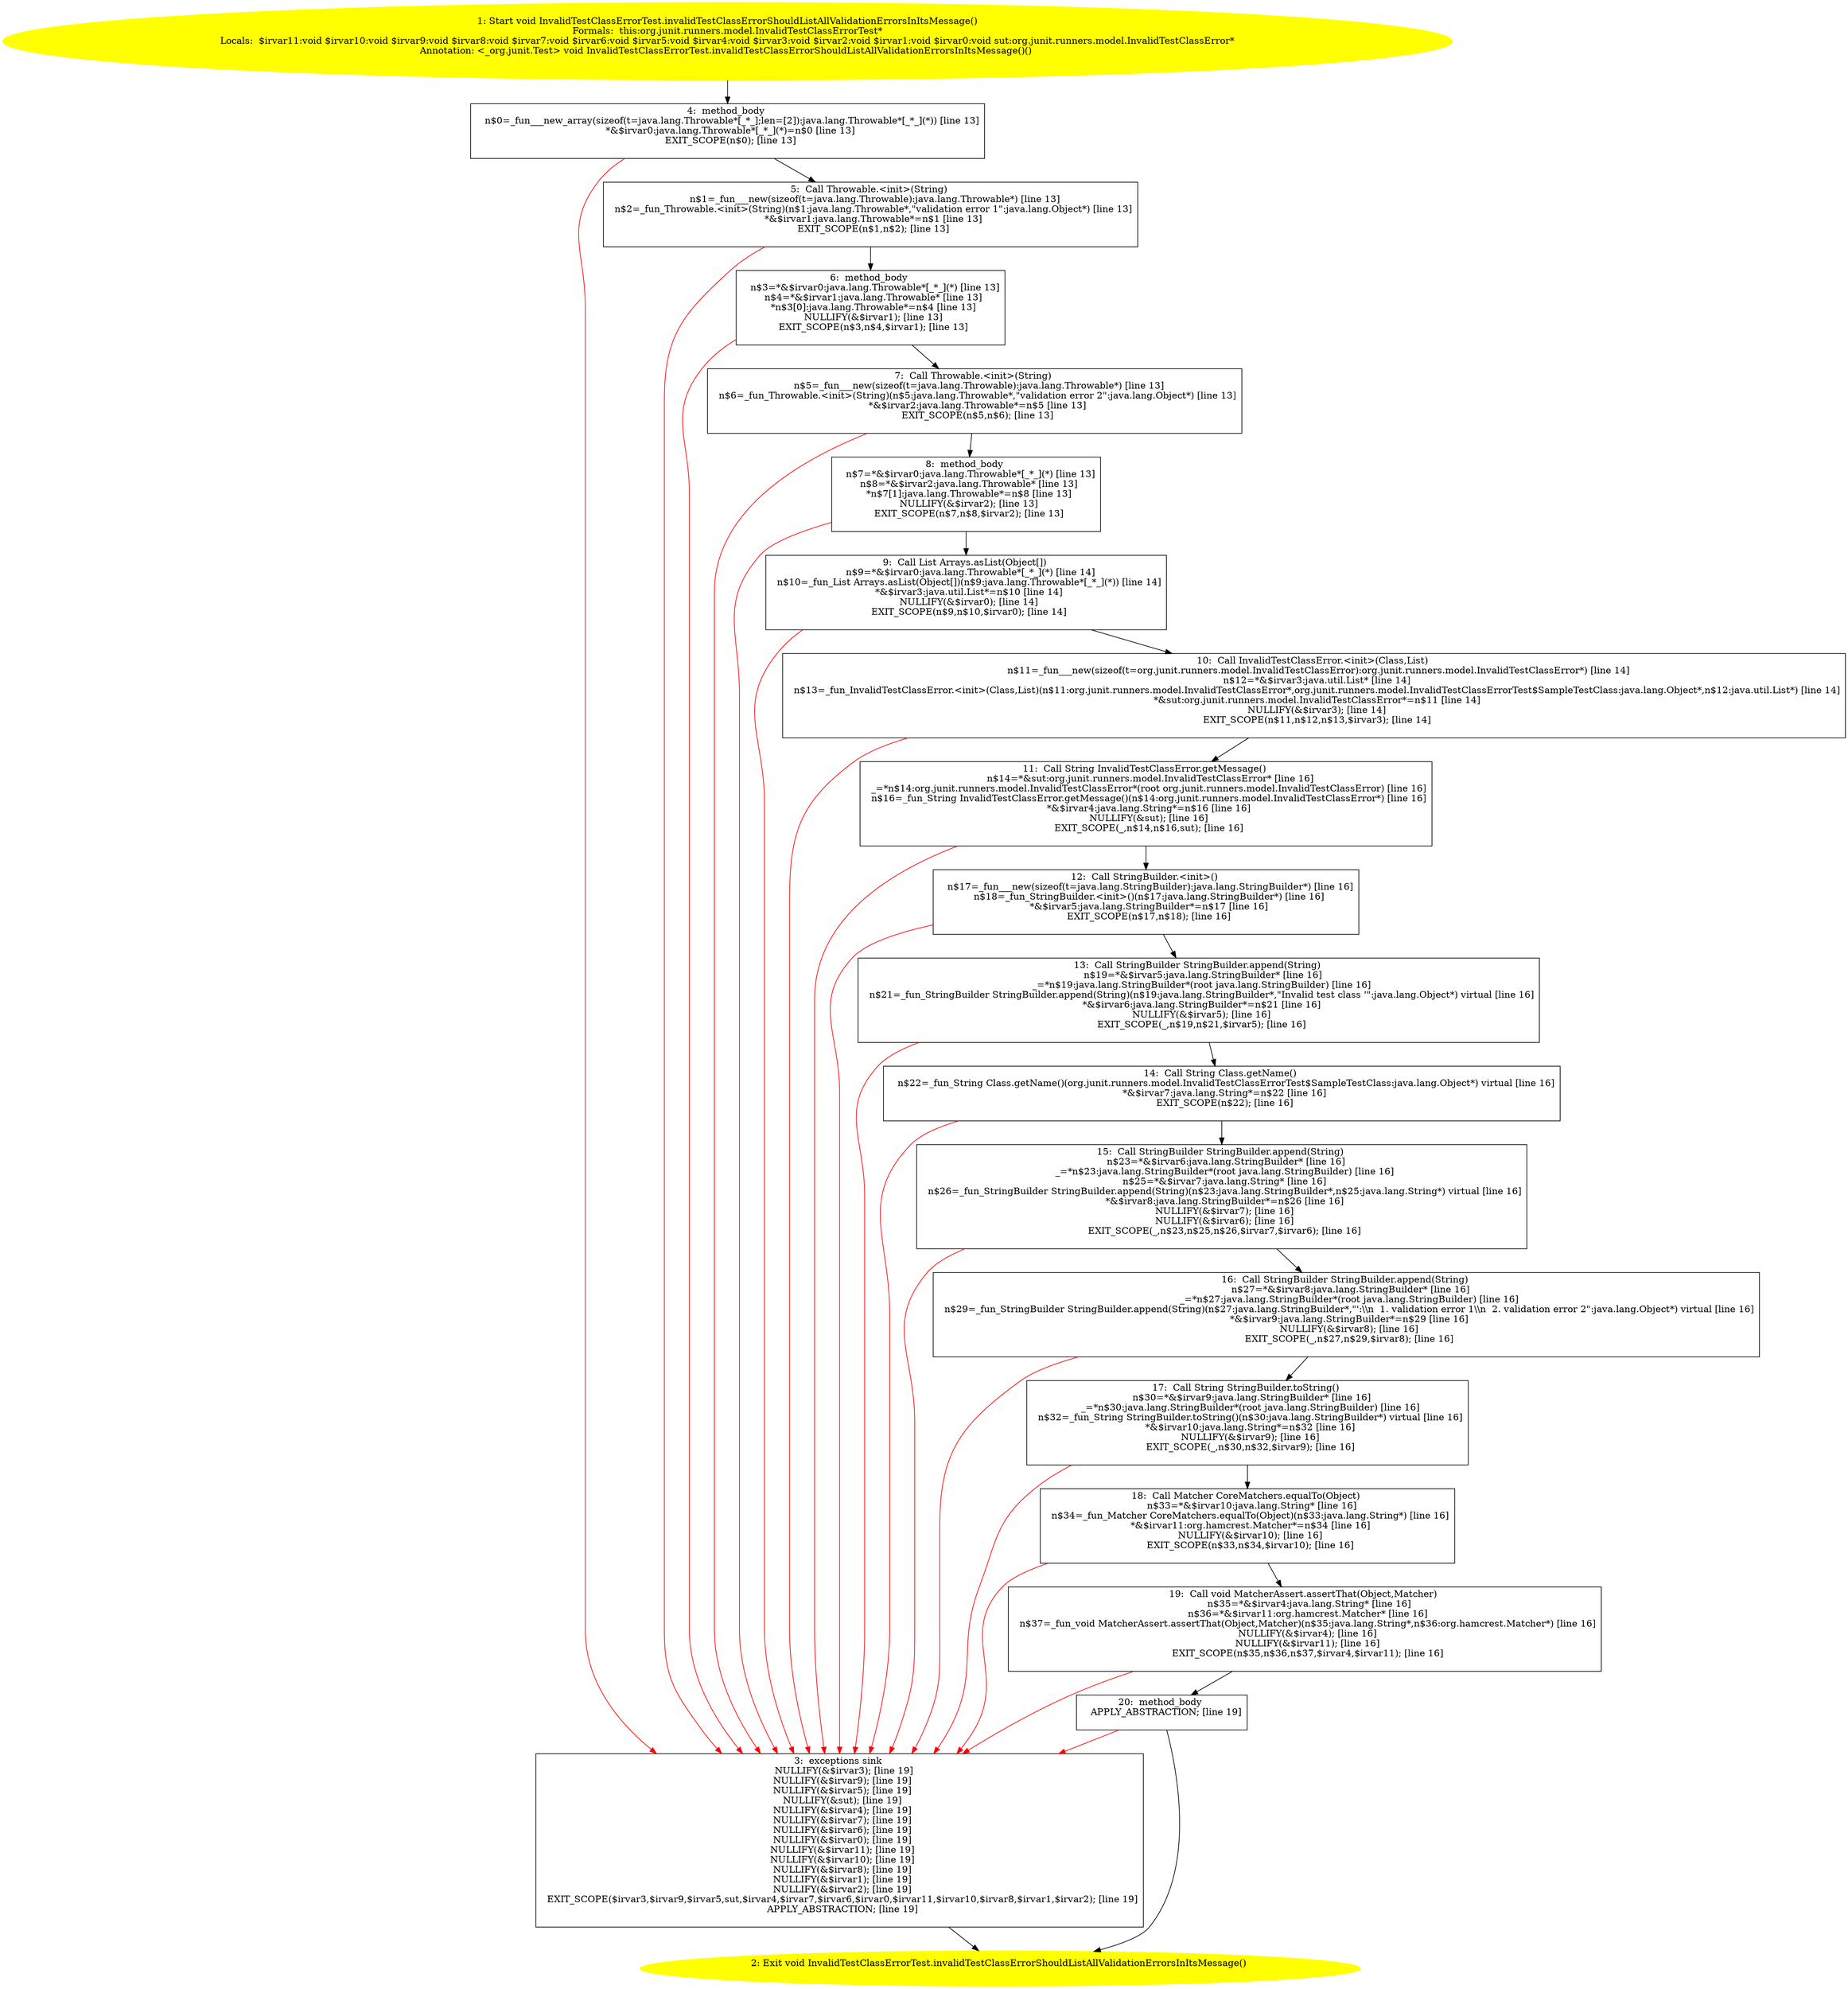 /* @generated */
digraph cfg {
"org.junit.runners.model.InvalidTestClassErrorTest.invalidTestClassErrorShouldListAllValidationErrors.6db9ecf968760542c887d2c39ac71b3b_1" [label="1: Start void InvalidTestClassErrorTest.invalidTestClassErrorShouldListAllValidationErrorsInItsMessage()\nFormals:  this:org.junit.runners.model.InvalidTestClassErrorTest*\nLocals:  $irvar11:void $irvar10:void $irvar9:void $irvar8:void $irvar7:void $irvar6:void $irvar5:void $irvar4:void $irvar3:void $irvar2:void $irvar1:void $irvar0:void sut:org.junit.runners.model.InvalidTestClassError*\nAnnotation: <_org.junit.Test> void InvalidTestClassErrorTest.invalidTestClassErrorShouldListAllValidationErrorsInItsMessage()() \n  " color=yellow style=filled]
	

	 "org.junit.runners.model.InvalidTestClassErrorTest.invalidTestClassErrorShouldListAllValidationErrors.6db9ecf968760542c887d2c39ac71b3b_1" -> "org.junit.runners.model.InvalidTestClassErrorTest.invalidTestClassErrorShouldListAllValidationErrors.6db9ecf968760542c887d2c39ac71b3b_4" ;
"org.junit.runners.model.InvalidTestClassErrorTest.invalidTestClassErrorShouldListAllValidationErrors.6db9ecf968760542c887d2c39ac71b3b_2" [label="2: Exit void InvalidTestClassErrorTest.invalidTestClassErrorShouldListAllValidationErrorsInItsMessage() \n  " color=yellow style=filled]
	

"org.junit.runners.model.InvalidTestClassErrorTest.invalidTestClassErrorShouldListAllValidationErrors.6db9ecf968760542c887d2c39ac71b3b_3" [label="3:  exceptions sink \n   NULLIFY(&$irvar3); [line 19]\n  NULLIFY(&$irvar9); [line 19]\n  NULLIFY(&$irvar5); [line 19]\n  NULLIFY(&sut); [line 19]\n  NULLIFY(&$irvar4); [line 19]\n  NULLIFY(&$irvar7); [line 19]\n  NULLIFY(&$irvar6); [line 19]\n  NULLIFY(&$irvar0); [line 19]\n  NULLIFY(&$irvar11); [line 19]\n  NULLIFY(&$irvar10); [line 19]\n  NULLIFY(&$irvar8); [line 19]\n  NULLIFY(&$irvar1); [line 19]\n  NULLIFY(&$irvar2); [line 19]\n  EXIT_SCOPE($irvar3,$irvar9,$irvar5,sut,$irvar4,$irvar7,$irvar6,$irvar0,$irvar11,$irvar10,$irvar8,$irvar1,$irvar2); [line 19]\n  APPLY_ABSTRACTION; [line 19]\n " shape="box"]
	

	 "org.junit.runners.model.InvalidTestClassErrorTest.invalidTestClassErrorShouldListAllValidationErrors.6db9ecf968760542c887d2c39ac71b3b_3" -> "org.junit.runners.model.InvalidTestClassErrorTest.invalidTestClassErrorShouldListAllValidationErrors.6db9ecf968760542c887d2c39ac71b3b_2" ;
"org.junit.runners.model.InvalidTestClassErrorTest.invalidTestClassErrorShouldListAllValidationErrors.6db9ecf968760542c887d2c39ac71b3b_4" [label="4:  method_body \n   n$0=_fun___new_array(sizeof(t=java.lang.Throwable*[_*_];len=[2]):java.lang.Throwable*[_*_](*)) [line 13]\n  *&$irvar0:java.lang.Throwable*[_*_](*)=n$0 [line 13]\n  EXIT_SCOPE(n$0); [line 13]\n " shape="box"]
	

	 "org.junit.runners.model.InvalidTestClassErrorTest.invalidTestClassErrorShouldListAllValidationErrors.6db9ecf968760542c887d2c39ac71b3b_4" -> "org.junit.runners.model.InvalidTestClassErrorTest.invalidTestClassErrorShouldListAllValidationErrors.6db9ecf968760542c887d2c39ac71b3b_5" ;
	 "org.junit.runners.model.InvalidTestClassErrorTest.invalidTestClassErrorShouldListAllValidationErrors.6db9ecf968760542c887d2c39ac71b3b_4" -> "org.junit.runners.model.InvalidTestClassErrorTest.invalidTestClassErrorShouldListAllValidationErrors.6db9ecf968760542c887d2c39ac71b3b_3" [color="red" ];
"org.junit.runners.model.InvalidTestClassErrorTest.invalidTestClassErrorShouldListAllValidationErrors.6db9ecf968760542c887d2c39ac71b3b_5" [label="5:  Call Throwable.<init>(String) \n   n$1=_fun___new(sizeof(t=java.lang.Throwable):java.lang.Throwable*) [line 13]\n  n$2=_fun_Throwable.<init>(String)(n$1:java.lang.Throwable*,\"validation error 1\":java.lang.Object*) [line 13]\n  *&$irvar1:java.lang.Throwable*=n$1 [line 13]\n  EXIT_SCOPE(n$1,n$2); [line 13]\n " shape="box"]
	

	 "org.junit.runners.model.InvalidTestClassErrorTest.invalidTestClassErrorShouldListAllValidationErrors.6db9ecf968760542c887d2c39ac71b3b_5" -> "org.junit.runners.model.InvalidTestClassErrorTest.invalidTestClassErrorShouldListAllValidationErrors.6db9ecf968760542c887d2c39ac71b3b_6" ;
	 "org.junit.runners.model.InvalidTestClassErrorTest.invalidTestClassErrorShouldListAllValidationErrors.6db9ecf968760542c887d2c39ac71b3b_5" -> "org.junit.runners.model.InvalidTestClassErrorTest.invalidTestClassErrorShouldListAllValidationErrors.6db9ecf968760542c887d2c39ac71b3b_3" [color="red" ];
"org.junit.runners.model.InvalidTestClassErrorTest.invalidTestClassErrorShouldListAllValidationErrors.6db9ecf968760542c887d2c39ac71b3b_6" [label="6:  method_body \n   n$3=*&$irvar0:java.lang.Throwable*[_*_](*) [line 13]\n  n$4=*&$irvar1:java.lang.Throwable* [line 13]\n  *n$3[0]:java.lang.Throwable*=n$4 [line 13]\n  NULLIFY(&$irvar1); [line 13]\n  EXIT_SCOPE(n$3,n$4,$irvar1); [line 13]\n " shape="box"]
	

	 "org.junit.runners.model.InvalidTestClassErrorTest.invalidTestClassErrorShouldListAllValidationErrors.6db9ecf968760542c887d2c39ac71b3b_6" -> "org.junit.runners.model.InvalidTestClassErrorTest.invalidTestClassErrorShouldListAllValidationErrors.6db9ecf968760542c887d2c39ac71b3b_7" ;
	 "org.junit.runners.model.InvalidTestClassErrorTest.invalidTestClassErrorShouldListAllValidationErrors.6db9ecf968760542c887d2c39ac71b3b_6" -> "org.junit.runners.model.InvalidTestClassErrorTest.invalidTestClassErrorShouldListAllValidationErrors.6db9ecf968760542c887d2c39ac71b3b_3" [color="red" ];
"org.junit.runners.model.InvalidTestClassErrorTest.invalidTestClassErrorShouldListAllValidationErrors.6db9ecf968760542c887d2c39ac71b3b_7" [label="7:  Call Throwable.<init>(String) \n   n$5=_fun___new(sizeof(t=java.lang.Throwable):java.lang.Throwable*) [line 13]\n  n$6=_fun_Throwable.<init>(String)(n$5:java.lang.Throwable*,\"validation error 2\":java.lang.Object*) [line 13]\n  *&$irvar2:java.lang.Throwable*=n$5 [line 13]\n  EXIT_SCOPE(n$5,n$6); [line 13]\n " shape="box"]
	

	 "org.junit.runners.model.InvalidTestClassErrorTest.invalidTestClassErrorShouldListAllValidationErrors.6db9ecf968760542c887d2c39ac71b3b_7" -> "org.junit.runners.model.InvalidTestClassErrorTest.invalidTestClassErrorShouldListAllValidationErrors.6db9ecf968760542c887d2c39ac71b3b_8" ;
	 "org.junit.runners.model.InvalidTestClassErrorTest.invalidTestClassErrorShouldListAllValidationErrors.6db9ecf968760542c887d2c39ac71b3b_7" -> "org.junit.runners.model.InvalidTestClassErrorTest.invalidTestClassErrorShouldListAllValidationErrors.6db9ecf968760542c887d2c39ac71b3b_3" [color="red" ];
"org.junit.runners.model.InvalidTestClassErrorTest.invalidTestClassErrorShouldListAllValidationErrors.6db9ecf968760542c887d2c39ac71b3b_8" [label="8:  method_body \n   n$7=*&$irvar0:java.lang.Throwable*[_*_](*) [line 13]\n  n$8=*&$irvar2:java.lang.Throwable* [line 13]\n  *n$7[1]:java.lang.Throwable*=n$8 [line 13]\n  NULLIFY(&$irvar2); [line 13]\n  EXIT_SCOPE(n$7,n$8,$irvar2); [line 13]\n " shape="box"]
	

	 "org.junit.runners.model.InvalidTestClassErrorTest.invalidTestClassErrorShouldListAllValidationErrors.6db9ecf968760542c887d2c39ac71b3b_8" -> "org.junit.runners.model.InvalidTestClassErrorTest.invalidTestClassErrorShouldListAllValidationErrors.6db9ecf968760542c887d2c39ac71b3b_9" ;
	 "org.junit.runners.model.InvalidTestClassErrorTest.invalidTestClassErrorShouldListAllValidationErrors.6db9ecf968760542c887d2c39ac71b3b_8" -> "org.junit.runners.model.InvalidTestClassErrorTest.invalidTestClassErrorShouldListAllValidationErrors.6db9ecf968760542c887d2c39ac71b3b_3" [color="red" ];
"org.junit.runners.model.InvalidTestClassErrorTest.invalidTestClassErrorShouldListAllValidationErrors.6db9ecf968760542c887d2c39ac71b3b_9" [label="9:  Call List Arrays.asList(Object[]) \n   n$9=*&$irvar0:java.lang.Throwable*[_*_](*) [line 14]\n  n$10=_fun_List Arrays.asList(Object[])(n$9:java.lang.Throwable*[_*_](*)) [line 14]\n  *&$irvar3:java.util.List*=n$10 [line 14]\n  NULLIFY(&$irvar0); [line 14]\n  EXIT_SCOPE(n$9,n$10,$irvar0); [line 14]\n " shape="box"]
	

	 "org.junit.runners.model.InvalidTestClassErrorTest.invalidTestClassErrorShouldListAllValidationErrors.6db9ecf968760542c887d2c39ac71b3b_9" -> "org.junit.runners.model.InvalidTestClassErrorTest.invalidTestClassErrorShouldListAllValidationErrors.6db9ecf968760542c887d2c39ac71b3b_10" ;
	 "org.junit.runners.model.InvalidTestClassErrorTest.invalidTestClassErrorShouldListAllValidationErrors.6db9ecf968760542c887d2c39ac71b3b_9" -> "org.junit.runners.model.InvalidTestClassErrorTest.invalidTestClassErrorShouldListAllValidationErrors.6db9ecf968760542c887d2c39ac71b3b_3" [color="red" ];
"org.junit.runners.model.InvalidTestClassErrorTest.invalidTestClassErrorShouldListAllValidationErrors.6db9ecf968760542c887d2c39ac71b3b_10" [label="10:  Call InvalidTestClassError.<init>(Class,List) \n   n$11=_fun___new(sizeof(t=org.junit.runners.model.InvalidTestClassError):org.junit.runners.model.InvalidTestClassError*) [line 14]\n  n$12=*&$irvar3:java.util.List* [line 14]\n  n$13=_fun_InvalidTestClassError.<init>(Class,List)(n$11:org.junit.runners.model.InvalidTestClassError*,org.junit.runners.model.InvalidTestClassErrorTest$SampleTestClass:java.lang.Object*,n$12:java.util.List*) [line 14]\n  *&sut:org.junit.runners.model.InvalidTestClassError*=n$11 [line 14]\n  NULLIFY(&$irvar3); [line 14]\n  EXIT_SCOPE(n$11,n$12,n$13,$irvar3); [line 14]\n " shape="box"]
	

	 "org.junit.runners.model.InvalidTestClassErrorTest.invalidTestClassErrorShouldListAllValidationErrors.6db9ecf968760542c887d2c39ac71b3b_10" -> "org.junit.runners.model.InvalidTestClassErrorTest.invalidTestClassErrorShouldListAllValidationErrors.6db9ecf968760542c887d2c39ac71b3b_11" ;
	 "org.junit.runners.model.InvalidTestClassErrorTest.invalidTestClassErrorShouldListAllValidationErrors.6db9ecf968760542c887d2c39ac71b3b_10" -> "org.junit.runners.model.InvalidTestClassErrorTest.invalidTestClassErrorShouldListAllValidationErrors.6db9ecf968760542c887d2c39ac71b3b_3" [color="red" ];
"org.junit.runners.model.InvalidTestClassErrorTest.invalidTestClassErrorShouldListAllValidationErrors.6db9ecf968760542c887d2c39ac71b3b_11" [label="11:  Call String InvalidTestClassError.getMessage() \n   n$14=*&sut:org.junit.runners.model.InvalidTestClassError* [line 16]\n  _=*n$14:org.junit.runners.model.InvalidTestClassError*(root org.junit.runners.model.InvalidTestClassError) [line 16]\n  n$16=_fun_String InvalidTestClassError.getMessage()(n$14:org.junit.runners.model.InvalidTestClassError*) [line 16]\n  *&$irvar4:java.lang.String*=n$16 [line 16]\n  NULLIFY(&sut); [line 16]\n  EXIT_SCOPE(_,n$14,n$16,sut); [line 16]\n " shape="box"]
	

	 "org.junit.runners.model.InvalidTestClassErrorTest.invalidTestClassErrorShouldListAllValidationErrors.6db9ecf968760542c887d2c39ac71b3b_11" -> "org.junit.runners.model.InvalidTestClassErrorTest.invalidTestClassErrorShouldListAllValidationErrors.6db9ecf968760542c887d2c39ac71b3b_12" ;
	 "org.junit.runners.model.InvalidTestClassErrorTest.invalidTestClassErrorShouldListAllValidationErrors.6db9ecf968760542c887d2c39ac71b3b_11" -> "org.junit.runners.model.InvalidTestClassErrorTest.invalidTestClassErrorShouldListAllValidationErrors.6db9ecf968760542c887d2c39ac71b3b_3" [color="red" ];
"org.junit.runners.model.InvalidTestClassErrorTest.invalidTestClassErrorShouldListAllValidationErrors.6db9ecf968760542c887d2c39ac71b3b_12" [label="12:  Call StringBuilder.<init>() \n   n$17=_fun___new(sizeof(t=java.lang.StringBuilder):java.lang.StringBuilder*) [line 16]\n  n$18=_fun_StringBuilder.<init>()(n$17:java.lang.StringBuilder*) [line 16]\n  *&$irvar5:java.lang.StringBuilder*=n$17 [line 16]\n  EXIT_SCOPE(n$17,n$18); [line 16]\n " shape="box"]
	

	 "org.junit.runners.model.InvalidTestClassErrorTest.invalidTestClassErrorShouldListAllValidationErrors.6db9ecf968760542c887d2c39ac71b3b_12" -> "org.junit.runners.model.InvalidTestClassErrorTest.invalidTestClassErrorShouldListAllValidationErrors.6db9ecf968760542c887d2c39ac71b3b_13" ;
	 "org.junit.runners.model.InvalidTestClassErrorTest.invalidTestClassErrorShouldListAllValidationErrors.6db9ecf968760542c887d2c39ac71b3b_12" -> "org.junit.runners.model.InvalidTestClassErrorTest.invalidTestClassErrorShouldListAllValidationErrors.6db9ecf968760542c887d2c39ac71b3b_3" [color="red" ];
"org.junit.runners.model.InvalidTestClassErrorTest.invalidTestClassErrorShouldListAllValidationErrors.6db9ecf968760542c887d2c39ac71b3b_13" [label="13:  Call StringBuilder StringBuilder.append(String) \n   n$19=*&$irvar5:java.lang.StringBuilder* [line 16]\n  _=*n$19:java.lang.StringBuilder*(root java.lang.StringBuilder) [line 16]\n  n$21=_fun_StringBuilder StringBuilder.append(String)(n$19:java.lang.StringBuilder*,\"Invalid test class '\":java.lang.Object*) virtual [line 16]\n  *&$irvar6:java.lang.StringBuilder*=n$21 [line 16]\n  NULLIFY(&$irvar5); [line 16]\n  EXIT_SCOPE(_,n$19,n$21,$irvar5); [line 16]\n " shape="box"]
	

	 "org.junit.runners.model.InvalidTestClassErrorTest.invalidTestClassErrorShouldListAllValidationErrors.6db9ecf968760542c887d2c39ac71b3b_13" -> "org.junit.runners.model.InvalidTestClassErrorTest.invalidTestClassErrorShouldListAllValidationErrors.6db9ecf968760542c887d2c39ac71b3b_14" ;
	 "org.junit.runners.model.InvalidTestClassErrorTest.invalidTestClassErrorShouldListAllValidationErrors.6db9ecf968760542c887d2c39ac71b3b_13" -> "org.junit.runners.model.InvalidTestClassErrorTest.invalidTestClassErrorShouldListAllValidationErrors.6db9ecf968760542c887d2c39ac71b3b_3" [color="red" ];
"org.junit.runners.model.InvalidTestClassErrorTest.invalidTestClassErrorShouldListAllValidationErrors.6db9ecf968760542c887d2c39ac71b3b_14" [label="14:  Call String Class.getName() \n   n$22=_fun_String Class.getName()(org.junit.runners.model.InvalidTestClassErrorTest$SampleTestClass:java.lang.Object*) virtual [line 16]\n  *&$irvar7:java.lang.String*=n$22 [line 16]\n  EXIT_SCOPE(n$22); [line 16]\n " shape="box"]
	

	 "org.junit.runners.model.InvalidTestClassErrorTest.invalidTestClassErrorShouldListAllValidationErrors.6db9ecf968760542c887d2c39ac71b3b_14" -> "org.junit.runners.model.InvalidTestClassErrorTest.invalidTestClassErrorShouldListAllValidationErrors.6db9ecf968760542c887d2c39ac71b3b_15" ;
	 "org.junit.runners.model.InvalidTestClassErrorTest.invalidTestClassErrorShouldListAllValidationErrors.6db9ecf968760542c887d2c39ac71b3b_14" -> "org.junit.runners.model.InvalidTestClassErrorTest.invalidTestClassErrorShouldListAllValidationErrors.6db9ecf968760542c887d2c39ac71b3b_3" [color="red" ];
"org.junit.runners.model.InvalidTestClassErrorTest.invalidTestClassErrorShouldListAllValidationErrors.6db9ecf968760542c887d2c39ac71b3b_15" [label="15:  Call StringBuilder StringBuilder.append(String) \n   n$23=*&$irvar6:java.lang.StringBuilder* [line 16]\n  _=*n$23:java.lang.StringBuilder*(root java.lang.StringBuilder) [line 16]\n  n$25=*&$irvar7:java.lang.String* [line 16]\n  n$26=_fun_StringBuilder StringBuilder.append(String)(n$23:java.lang.StringBuilder*,n$25:java.lang.String*) virtual [line 16]\n  *&$irvar8:java.lang.StringBuilder*=n$26 [line 16]\n  NULLIFY(&$irvar7); [line 16]\n  NULLIFY(&$irvar6); [line 16]\n  EXIT_SCOPE(_,n$23,n$25,n$26,$irvar7,$irvar6); [line 16]\n " shape="box"]
	

	 "org.junit.runners.model.InvalidTestClassErrorTest.invalidTestClassErrorShouldListAllValidationErrors.6db9ecf968760542c887d2c39ac71b3b_15" -> "org.junit.runners.model.InvalidTestClassErrorTest.invalidTestClassErrorShouldListAllValidationErrors.6db9ecf968760542c887d2c39ac71b3b_16" ;
	 "org.junit.runners.model.InvalidTestClassErrorTest.invalidTestClassErrorShouldListAllValidationErrors.6db9ecf968760542c887d2c39ac71b3b_15" -> "org.junit.runners.model.InvalidTestClassErrorTest.invalidTestClassErrorShouldListAllValidationErrors.6db9ecf968760542c887d2c39ac71b3b_3" [color="red" ];
"org.junit.runners.model.InvalidTestClassErrorTest.invalidTestClassErrorShouldListAllValidationErrors.6db9ecf968760542c887d2c39ac71b3b_16" [label="16:  Call StringBuilder StringBuilder.append(String) \n   n$27=*&$irvar8:java.lang.StringBuilder* [line 16]\n  _=*n$27:java.lang.StringBuilder*(root java.lang.StringBuilder) [line 16]\n  n$29=_fun_StringBuilder StringBuilder.append(String)(n$27:java.lang.StringBuilder*,\"':\\\\n  1. validation error 1\\\\n  2. validation error 2\":java.lang.Object*) virtual [line 16]\n  *&$irvar9:java.lang.StringBuilder*=n$29 [line 16]\n  NULLIFY(&$irvar8); [line 16]\n  EXIT_SCOPE(_,n$27,n$29,$irvar8); [line 16]\n " shape="box"]
	

	 "org.junit.runners.model.InvalidTestClassErrorTest.invalidTestClassErrorShouldListAllValidationErrors.6db9ecf968760542c887d2c39ac71b3b_16" -> "org.junit.runners.model.InvalidTestClassErrorTest.invalidTestClassErrorShouldListAllValidationErrors.6db9ecf968760542c887d2c39ac71b3b_17" ;
	 "org.junit.runners.model.InvalidTestClassErrorTest.invalidTestClassErrorShouldListAllValidationErrors.6db9ecf968760542c887d2c39ac71b3b_16" -> "org.junit.runners.model.InvalidTestClassErrorTest.invalidTestClassErrorShouldListAllValidationErrors.6db9ecf968760542c887d2c39ac71b3b_3" [color="red" ];
"org.junit.runners.model.InvalidTestClassErrorTest.invalidTestClassErrorShouldListAllValidationErrors.6db9ecf968760542c887d2c39ac71b3b_17" [label="17:  Call String StringBuilder.toString() \n   n$30=*&$irvar9:java.lang.StringBuilder* [line 16]\n  _=*n$30:java.lang.StringBuilder*(root java.lang.StringBuilder) [line 16]\n  n$32=_fun_String StringBuilder.toString()(n$30:java.lang.StringBuilder*) virtual [line 16]\n  *&$irvar10:java.lang.String*=n$32 [line 16]\n  NULLIFY(&$irvar9); [line 16]\n  EXIT_SCOPE(_,n$30,n$32,$irvar9); [line 16]\n " shape="box"]
	

	 "org.junit.runners.model.InvalidTestClassErrorTest.invalidTestClassErrorShouldListAllValidationErrors.6db9ecf968760542c887d2c39ac71b3b_17" -> "org.junit.runners.model.InvalidTestClassErrorTest.invalidTestClassErrorShouldListAllValidationErrors.6db9ecf968760542c887d2c39ac71b3b_18" ;
	 "org.junit.runners.model.InvalidTestClassErrorTest.invalidTestClassErrorShouldListAllValidationErrors.6db9ecf968760542c887d2c39ac71b3b_17" -> "org.junit.runners.model.InvalidTestClassErrorTest.invalidTestClassErrorShouldListAllValidationErrors.6db9ecf968760542c887d2c39ac71b3b_3" [color="red" ];
"org.junit.runners.model.InvalidTestClassErrorTest.invalidTestClassErrorShouldListAllValidationErrors.6db9ecf968760542c887d2c39ac71b3b_18" [label="18:  Call Matcher CoreMatchers.equalTo(Object) \n   n$33=*&$irvar10:java.lang.String* [line 16]\n  n$34=_fun_Matcher CoreMatchers.equalTo(Object)(n$33:java.lang.String*) [line 16]\n  *&$irvar11:org.hamcrest.Matcher*=n$34 [line 16]\n  NULLIFY(&$irvar10); [line 16]\n  EXIT_SCOPE(n$33,n$34,$irvar10); [line 16]\n " shape="box"]
	

	 "org.junit.runners.model.InvalidTestClassErrorTest.invalidTestClassErrorShouldListAllValidationErrors.6db9ecf968760542c887d2c39ac71b3b_18" -> "org.junit.runners.model.InvalidTestClassErrorTest.invalidTestClassErrorShouldListAllValidationErrors.6db9ecf968760542c887d2c39ac71b3b_19" ;
	 "org.junit.runners.model.InvalidTestClassErrorTest.invalidTestClassErrorShouldListAllValidationErrors.6db9ecf968760542c887d2c39ac71b3b_18" -> "org.junit.runners.model.InvalidTestClassErrorTest.invalidTestClassErrorShouldListAllValidationErrors.6db9ecf968760542c887d2c39ac71b3b_3" [color="red" ];
"org.junit.runners.model.InvalidTestClassErrorTest.invalidTestClassErrorShouldListAllValidationErrors.6db9ecf968760542c887d2c39ac71b3b_19" [label="19:  Call void MatcherAssert.assertThat(Object,Matcher) \n   n$35=*&$irvar4:java.lang.String* [line 16]\n  n$36=*&$irvar11:org.hamcrest.Matcher* [line 16]\n  n$37=_fun_void MatcherAssert.assertThat(Object,Matcher)(n$35:java.lang.String*,n$36:org.hamcrest.Matcher*) [line 16]\n  NULLIFY(&$irvar4); [line 16]\n  NULLIFY(&$irvar11); [line 16]\n  EXIT_SCOPE(n$35,n$36,n$37,$irvar4,$irvar11); [line 16]\n " shape="box"]
	

	 "org.junit.runners.model.InvalidTestClassErrorTest.invalidTestClassErrorShouldListAllValidationErrors.6db9ecf968760542c887d2c39ac71b3b_19" -> "org.junit.runners.model.InvalidTestClassErrorTest.invalidTestClassErrorShouldListAllValidationErrors.6db9ecf968760542c887d2c39ac71b3b_20" ;
	 "org.junit.runners.model.InvalidTestClassErrorTest.invalidTestClassErrorShouldListAllValidationErrors.6db9ecf968760542c887d2c39ac71b3b_19" -> "org.junit.runners.model.InvalidTestClassErrorTest.invalidTestClassErrorShouldListAllValidationErrors.6db9ecf968760542c887d2c39ac71b3b_3" [color="red" ];
"org.junit.runners.model.InvalidTestClassErrorTest.invalidTestClassErrorShouldListAllValidationErrors.6db9ecf968760542c887d2c39ac71b3b_20" [label="20:  method_body \n   APPLY_ABSTRACTION; [line 19]\n " shape="box"]
	

	 "org.junit.runners.model.InvalidTestClassErrorTest.invalidTestClassErrorShouldListAllValidationErrors.6db9ecf968760542c887d2c39ac71b3b_20" -> "org.junit.runners.model.InvalidTestClassErrorTest.invalidTestClassErrorShouldListAllValidationErrors.6db9ecf968760542c887d2c39ac71b3b_2" ;
	 "org.junit.runners.model.InvalidTestClassErrorTest.invalidTestClassErrorShouldListAllValidationErrors.6db9ecf968760542c887d2c39ac71b3b_20" -> "org.junit.runners.model.InvalidTestClassErrorTest.invalidTestClassErrorShouldListAllValidationErrors.6db9ecf968760542c887d2c39ac71b3b_3" [color="red" ];
}
